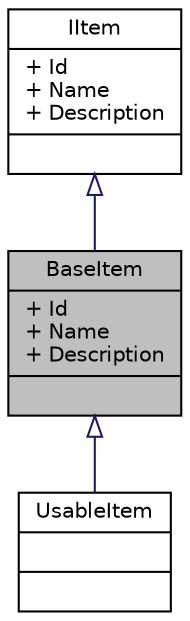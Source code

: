 digraph "BaseItem"
{
 // INTERACTIVE_SVG=YES
  edge [fontname="Helvetica",fontsize="10",labelfontname="Helvetica",labelfontsize="10"];
  node [fontname="Helvetica",fontsize="10",shape=record];
  Node1 [label="{BaseItem\n|+ Id\l+ Name\l+ Description\l|}",height=0.2,width=0.4,color="black", fillcolor="grey75", style="filled", fontcolor="black"];
  Node2 -> Node1 [dir="back",color="midnightblue",fontsize="10",style="solid",arrowtail="onormal",fontname="Helvetica"];
  Node2 [label="{IItem\n|+ Id\l+ Name\l+ Description\l|}",height=0.2,width=0.4,color="black", fillcolor="white", style="filled",URL="$d3/d77/interface_action_rpg_kit_1_1_item_1_1_i_item.xhtml",tooltip="An Item is something that is usable by Characters."];
  Node1 -> Node3 [dir="back",color="midnightblue",fontsize="10",style="solid",arrowtail="onormal",fontname="Helvetica"];
  Node3 [label="{UsableItem\n||}",height=0.2,width=0.4,color="black", fillcolor="white", style="filled",URL="$d3/dc8/class_action_rpg_kit_1_1_item_1_1_usable_item.xhtml",tooltip="This item is usable for Skills."];
}
